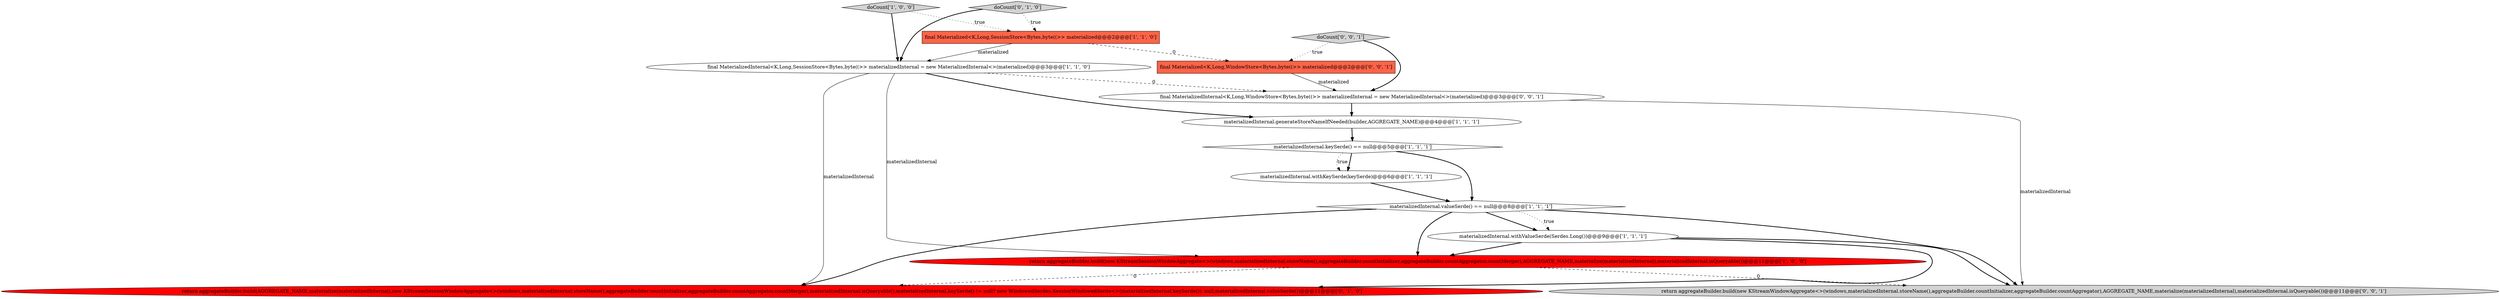 digraph {
0 [style = filled, label = "return aggregateBuilder.build(new KStreamSessionWindowAggregate<>(windows,materializedInternal.storeName(),aggregateBuilder.countInitializer,aggregateBuilder.countAggregator,countMerger),AGGREGATE_NAME,materialize(materializedInternal),materializedInternal.isQueryable())@@@11@@@['1', '0', '0']", fillcolor = red, shape = ellipse image = "AAA1AAABBB1BBB"];
5 [style = filled, label = "doCount['1', '0', '0']", fillcolor = lightgray, shape = diamond image = "AAA0AAABBB1BBB"];
6 [style = filled, label = "materializedInternal.keySerde() == null@@@5@@@['1', '1', '1']", fillcolor = white, shape = diamond image = "AAA0AAABBB1BBB"];
1 [style = filled, label = "materializedInternal.withValueSerde(Serdes.Long())@@@9@@@['1', '1', '1']", fillcolor = white, shape = ellipse image = "AAA0AAABBB1BBB"];
8 [style = filled, label = "final MaterializedInternal<K,Long,SessionStore<Bytes,byte((>> materializedInternal = new MaterializedInternal<>(materialized)@@@3@@@['1', '1', '0']", fillcolor = white, shape = ellipse image = "AAA0AAABBB1BBB"];
10 [style = filled, label = "doCount['0', '1', '0']", fillcolor = lightgray, shape = diamond image = "AAA0AAABBB2BBB"];
7 [style = filled, label = "final Materialized<K,Long,SessionStore<Bytes,byte((>> materialized@@@2@@@['1', '1', '0']", fillcolor = tomato, shape = box image = "AAA0AAABBB1BBB"];
13 [style = filled, label = "doCount['0', '0', '1']", fillcolor = lightgray, shape = diamond image = "AAA0AAABBB3BBB"];
12 [style = filled, label = "final MaterializedInternal<K,Long,WindowStore<Bytes,byte((>> materializedInternal = new MaterializedInternal<>(materialized)@@@3@@@['0', '0', '1']", fillcolor = white, shape = ellipse image = "AAA0AAABBB3BBB"];
4 [style = filled, label = "materializedInternal.valueSerde() == null@@@8@@@['1', '1', '1']", fillcolor = white, shape = diamond image = "AAA0AAABBB1BBB"];
3 [style = filled, label = "materializedInternal.generateStoreNameIfNeeded(builder,AGGREGATE_NAME)@@@4@@@['1', '1', '1']", fillcolor = white, shape = ellipse image = "AAA0AAABBB1BBB"];
11 [style = filled, label = "return aggregateBuilder.build(new KStreamWindowAggregate<>(windows,materializedInternal.storeName(),aggregateBuilder.countInitializer,aggregateBuilder.countAggregator),AGGREGATE_NAME,materialize(materializedInternal),materializedInternal.isQueryable())@@@11@@@['0', '0', '1']", fillcolor = lightgray, shape = ellipse image = "AAA0AAABBB3BBB"];
2 [style = filled, label = "materializedInternal.withKeySerde(keySerde)@@@6@@@['1', '1', '1']", fillcolor = white, shape = ellipse image = "AAA0AAABBB1BBB"];
9 [style = filled, label = "return aggregateBuilder.build(AGGREGATE_NAME,materialize(materializedInternal),new KStreamSessionWindowAggregate<>(windows,materializedInternal.storeName(),aggregateBuilder.countInitializer,aggregateBuilder.countAggregator,countMerger),materializedInternal.isQueryable(),materializedInternal.keySerde() != null? new WindowedSerdes.SessionWindowedSerde<>(materializedInternal.keySerde()): null,materializedInternal.valueSerde())@@@11@@@['0', '1', '0']", fillcolor = red, shape = ellipse image = "AAA1AAABBB2BBB"];
14 [style = filled, label = "final Materialized<K,Long,WindowStore<Bytes,byte((>> materialized@@@2@@@['0', '0', '1']", fillcolor = tomato, shape = box image = "AAA0AAABBB3BBB"];
4->9 [style = bold, label=""];
5->8 [style = bold, label=""];
8->0 [style = solid, label="materializedInternal"];
4->1 [style = dotted, label="true"];
7->8 [style = solid, label="materialized"];
7->14 [style = dashed, label="0"];
8->3 [style = bold, label=""];
3->6 [style = bold, label=""];
8->12 [style = dashed, label="0"];
0->11 [style = dashed, label="0"];
12->11 [style = solid, label="materializedInternal"];
1->0 [style = bold, label=""];
14->12 [style = solid, label="materialized"];
2->4 [style = bold, label=""];
1->9 [style = bold, label=""];
1->11 [style = bold, label=""];
4->0 [style = bold, label=""];
6->2 [style = bold, label=""];
6->4 [style = bold, label=""];
6->2 [style = dotted, label="true"];
13->12 [style = bold, label=""];
10->8 [style = bold, label=""];
5->7 [style = dotted, label="true"];
4->1 [style = bold, label=""];
12->3 [style = bold, label=""];
0->9 [style = dashed, label="0"];
8->9 [style = solid, label="materializedInternal"];
4->11 [style = bold, label=""];
13->14 [style = dotted, label="true"];
10->7 [style = dotted, label="true"];
}
